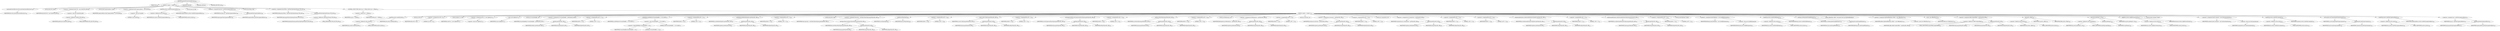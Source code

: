 digraph "populateFromCentralDirectory" {  
"368" [label = <(METHOD,populateFromCentralDirectory)<SUB>260</SUB>> ]
"30" [label = <(PARAM,this)<SUB>260</SUB>> ]
"369" [label = <(BLOCK,&lt;empty&gt;,&lt;empty&gt;)<SUB>261</SUB>> ]
"370" [label = <(positionAtCentralDirectory,this.positionAtCentralDirectory())<SUB>262</SUB>> ]
"29" [label = <(IDENTIFIER,this,this.positionAtCentralDirectory())<SUB>262</SUB>> ]
"371" [label = <(LOCAL,byte[] cfh: byte[])> ]
"372" [label = <(&lt;operator&gt;.assignment,byte[] cfh = new byte[CFH_LEN])<SUB>264</SUB>> ]
"373" [label = <(IDENTIFIER,cfh,byte[] cfh = new byte[CFH_LEN])<SUB>264</SUB>> ]
"374" [label = <(&lt;operator&gt;.alloc,new byte[CFH_LEN])> ]
"375" [label = <(&lt;operator&gt;.fieldAccess,ZipFile.CFH_LEN)<SUB>264</SUB>> ]
"376" [label = <(IDENTIFIER,ZipFile,new byte[CFH_LEN])<SUB>264</SUB>> ]
"377" [label = <(FIELD_IDENTIFIER,CFH_LEN,CFH_LEN)<SUB>264</SUB>> ]
"378" [label = <(LOCAL,byte[] signatureBytes: byte[])> ]
"379" [label = <(&lt;operator&gt;.assignment,byte[] signatureBytes = new byte[4])<SUB>266</SUB>> ]
"380" [label = <(IDENTIFIER,signatureBytes,byte[] signatureBytes = new byte[4])<SUB>266</SUB>> ]
"381" [label = <(&lt;operator&gt;.alloc,new byte[4])> ]
"382" [label = <(LITERAL,4,new byte[4])<SUB>266</SUB>> ]
"383" [label = <(readFully,archive.readFully(signatureBytes))<SUB>267</SUB>> ]
"384" [label = <(&lt;operator&gt;.fieldAccess,this.archive)<SUB>267</SUB>> ]
"385" [label = <(IDENTIFIER,this,archive.readFully(signatureBytes))<SUB>267</SUB>> ]
"386" [label = <(FIELD_IDENTIFIER,archive,archive)<SUB>267</SUB>> ]
"387" [label = <(IDENTIFIER,signatureBytes,archive.readFully(signatureBytes))<SUB>267</SUB>> ]
"388" [label = <(LOCAL,long sig: long)> ]
"389" [label = <(&lt;operator&gt;.assignment,long sig = getValue(signatureBytes))<SUB>268</SUB>> ]
"390" [label = <(IDENTIFIER,sig,long sig = getValue(signatureBytes))<SUB>268</SUB>> ]
"391" [label = <(getValue,getValue(signatureBytes))<SUB>268</SUB>> ]
"392" [label = <(IDENTIFIER,ZipLong,getValue(signatureBytes))<SUB>268</SUB>> ]
"393" [label = <(IDENTIFIER,signatureBytes,getValue(signatureBytes))<SUB>268</SUB>> ]
"394" [label = <(LOCAL,long cfhSig: long)> ]
"395" [label = <(&lt;operator&gt;.assignment,long cfhSig = getValue(ZipOutputStream.CFH_SIG))<SUB>269</SUB>> ]
"396" [label = <(IDENTIFIER,cfhSig,long cfhSig = getValue(ZipOutputStream.CFH_SIG))<SUB>269</SUB>> ]
"397" [label = <(getValue,getValue(ZipOutputStream.CFH_SIG))<SUB>269</SUB>> ]
"398" [label = <(IDENTIFIER,ZipLong,getValue(ZipOutputStream.CFH_SIG))<SUB>269</SUB>> ]
"399" [label = <(&lt;operator&gt;.fieldAccess,ZipOutputStream.CFH_SIG)<SUB>269</SUB>> ]
"400" [label = <(IDENTIFIER,ZipOutputStream,getValue(ZipOutputStream.CFH_SIG))<SUB>269</SUB>> ]
"401" [label = <(FIELD_IDENTIFIER,CFH_SIG,CFH_SIG)<SUB>269</SUB>> ]
"402" [label = <(CONTROL_STRUCTURE,while (sig == cfhSig),while (sig == cfhSig))<SUB>270</SUB>> ]
"403" [label = <(&lt;operator&gt;.equals,sig == cfhSig)<SUB>270</SUB>> ]
"404" [label = <(IDENTIFIER,sig,sig == cfhSig)<SUB>270</SUB>> ]
"405" [label = <(IDENTIFIER,cfhSig,sig == cfhSig)<SUB>270</SUB>> ]
"406" [label = <(BLOCK,&lt;empty&gt;,&lt;empty&gt;)<SUB>270</SUB>> ]
"407" [label = <(readFully,archive.readFully(cfh))<SUB>271</SUB>> ]
"408" [label = <(&lt;operator&gt;.fieldAccess,this.archive)<SUB>271</SUB>> ]
"409" [label = <(IDENTIFIER,this,archive.readFully(cfh))<SUB>271</SUB>> ]
"410" [label = <(FIELD_IDENTIFIER,archive,archive)<SUB>271</SUB>> ]
"411" [label = <(IDENTIFIER,cfh,archive.readFully(cfh))<SUB>271</SUB>> ]
"412" [label = <(LOCAL,int off: int)> ]
"413" [label = <(&lt;operator&gt;.assignment,int off = 0)<SUB>272</SUB>> ]
"414" [label = <(IDENTIFIER,off,int off = 0)<SUB>272</SUB>> ]
"415" [label = <(LITERAL,0,int off = 0)<SUB>272</SUB>> ]
"32" [label = <(LOCAL,ZipEntry ze: ANY)> ]
"416" [label = <(&lt;operator&gt;.assignment,ANY ze = new ZipEntry())<SUB>273</SUB>> ]
"417" [label = <(IDENTIFIER,ze,ANY ze = new ZipEntry())<SUB>273</SUB>> ]
"418" [label = <(&lt;operator&gt;.alloc,new ZipEntry())<SUB>273</SUB>> ]
"419" [label = <(&lt;init&gt;,new ZipEntry())<SUB>273</SUB>> ]
"31" [label = <(IDENTIFIER,ze,new ZipEntry())<SUB>273</SUB>> ]
"420" [label = <(LOCAL,int versionMadeBy: int)> ]
"421" [label = <(&lt;operator&gt;.assignment,int versionMadeBy = getValue(cfh, off))<SUB>275</SUB>> ]
"422" [label = <(IDENTIFIER,versionMadeBy,int versionMadeBy = getValue(cfh, off))<SUB>275</SUB>> ]
"423" [label = <(getValue,getValue(cfh, off))<SUB>275</SUB>> ]
"424" [label = <(IDENTIFIER,ZipShort,getValue(cfh, off))<SUB>275</SUB>> ]
"425" [label = <(IDENTIFIER,cfh,getValue(cfh, off))<SUB>275</SUB>> ]
"426" [label = <(IDENTIFIER,off,getValue(cfh, off))<SUB>275</SUB>> ]
"427" [label = <(&lt;operator&gt;.assignmentPlus,off += 2)<SUB>276</SUB>> ]
"428" [label = <(IDENTIFIER,off,off += 2)<SUB>276</SUB>> ]
"429" [label = <(LITERAL,2,off += 2)<SUB>276</SUB>> ]
"430" [label = <(setPlatform,setPlatform((versionMadeBy &gt;&gt; 8) &amp; 0x0F))<SUB>277</SUB>> ]
"431" [label = <(IDENTIFIER,ze,setPlatform((versionMadeBy &gt;&gt; 8) &amp; 0x0F))<SUB>277</SUB>> ]
"432" [label = <(&lt;operator&gt;.and,(versionMadeBy &gt;&gt; 8) &amp; 0x0F)<SUB>277</SUB>> ]
"433" [label = <(&lt;operator&gt;.logicalShiftRight,versionMadeBy &gt;&gt; 8)<SUB>277</SUB>> ]
"434" [label = <(IDENTIFIER,versionMadeBy,versionMadeBy &gt;&gt; 8)<SUB>277</SUB>> ]
"435" [label = <(LITERAL,8,versionMadeBy &gt;&gt; 8)<SUB>277</SUB>> ]
"436" [label = <(LITERAL,0x0F,(versionMadeBy &gt;&gt; 8) &amp; 0x0F)<SUB>277</SUB>> ]
"437" [label = <(&lt;operator&gt;.assignmentPlus,off += 4)<SUB>279</SUB>> ]
"438" [label = <(IDENTIFIER,off,off += 4)<SUB>279</SUB>> ]
"439" [label = <(LITERAL,4,off += 4)<SUB>279</SUB>> ]
"440" [label = <(setMethod,setMethod(ZipShort.getValue(cfh, off)))<SUB>281</SUB>> ]
"441" [label = <(IDENTIFIER,ze,setMethod(ZipShort.getValue(cfh, off)))<SUB>281</SUB>> ]
"442" [label = <(getValue,getValue(cfh, off))<SUB>281</SUB>> ]
"443" [label = <(IDENTIFIER,ZipShort,getValue(cfh, off))<SUB>281</SUB>> ]
"444" [label = <(IDENTIFIER,cfh,getValue(cfh, off))<SUB>281</SUB>> ]
"445" [label = <(IDENTIFIER,off,getValue(cfh, off))<SUB>281</SUB>> ]
"446" [label = <(&lt;operator&gt;.assignmentPlus,off += 2)<SUB>282</SUB>> ]
"447" [label = <(IDENTIFIER,off,off += 2)<SUB>282</SUB>> ]
"448" [label = <(LITERAL,2,off += 2)<SUB>282</SUB>> ]
"449" [label = <(LOCAL,long time: long)> ]
"450" [label = <(&lt;operator&gt;.assignment,long time = dosToJavaTime(ZipLong.getValue(cfh, off)))<SUB>287</SUB>> ]
"451" [label = <(IDENTIFIER,time,long time = dosToJavaTime(ZipLong.getValue(cfh, off)))<SUB>287</SUB>> ]
"452" [label = <(dosToJavaTime,dosToJavaTime(ZipLong.getValue(cfh, off)))<SUB>287</SUB>> ]
"33" [label = <(IDENTIFIER,this,dosToJavaTime(ZipLong.getValue(cfh, off)))<SUB>287</SUB>> ]
"453" [label = <(getValue,getValue(cfh, off))<SUB>287</SUB>> ]
"454" [label = <(IDENTIFIER,ZipLong,getValue(cfh, off))<SUB>287</SUB>> ]
"455" [label = <(IDENTIFIER,cfh,getValue(cfh, off))<SUB>287</SUB>> ]
"456" [label = <(IDENTIFIER,off,getValue(cfh, off))<SUB>287</SUB>> ]
"457" [label = <(setTime,setTime(time))<SUB>288</SUB>> ]
"458" [label = <(IDENTIFIER,ze,setTime(time))<SUB>288</SUB>> ]
"459" [label = <(IDENTIFIER,time,setTime(time))<SUB>288</SUB>> ]
"460" [label = <(&lt;operator&gt;.assignmentPlus,off += 4)<SUB>289</SUB>> ]
"461" [label = <(IDENTIFIER,off,off += 4)<SUB>289</SUB>> ]
"462" [label = <(LITERAL,4,off += 4)<SUB>289</SUB>> ]
"463" [label = <(setCrc,setCrc(ZipLong.getValue(cfh, off)))<SUB>291</SUB>> ]
"464" [label = <(IDENTIFIER,ze,setCrc(ZipLong.getValue(cfh, off)))<SUB>291</SUB>> ]
"465" [label = <(getValue,getValue(cfh, off))<SUB>291</SUB>> ]
"466" [label = <(IDENTIFIER,ZipLong,getValue(cfh, off))<SUB>291</SUB>> ]
"467" [label = <(IDENTIFIER,cfh,getValue(cfh, off))<SUB>291</SUB>> ]
"468" [label = <(IDENTIFIER,off,getValue(cfh, off))<SUB>291</SUB>> ]
"469" [label = <(&lt;operator&gt;.assignmentPlus,off += 4)<SUB>292</SUB>> ]
"470" [label = <(IDENTIFIER,off,off += 4)<SUB>292</SUB>> ]
"471" [label = <(LITERAL,4,off += 4)<SUB>292</SUB>> ]
"472" [label = <(setCompressedSize,setCompressedSize(ZipLong.getValue(cfh, off)))<SUB>294</SUB>> ]
"473" [label = <(IDENTIFIER,ze,setCompressedSize(ZipLong.getValue(cfh, off)))<SUB>294</SUB>> ]
"474" [label = <(getValue,getValue(cfh, off))<SUB>294</SUB>> ]
"475" [label = <(IDENTIFIER,ZipLong,getValue(cfh, off))<SUB>294</SUB>> ]
"476" [label = <(IDENTIFIER,cfh,getValue(cfh, off))<SUB>294</SUB>> ]
"477" [label = <(IDENTIFIER,off,getValue(cfh, off))<SUB>294</SUB>> ]
"478" [label = <(&lt;operator&gt;.assignmentPlus,off += 4)<SUB>295</SUB>> ]
"479" [label = <(IDENTIFIER,off,off += 4)<SUB>295</SUB>> ]
"480" [label = <(LITERAL,4,off += 4)<SUB>295</SUB>> ]
"481" [label = <(setSize,setSize(ZipLong.getValue(cfh, off)))<SUB>297</SUB>> ]
"482" [label = <(IDENTIFIER,ze,setSize(ZipLong.getValue(cfh, off)))<SUB>297</SUB>> ]
"483" [label = <(getValue,getValue(cfh, off))<SUB>297</SUB>> ]
"484" [label = <(IDENTIFIER,ZipLong,getValue(cfh, off))<SUB>297</SUB>> ]
"485" [label = <(IDENTIFIER,cfh,getValue(cfh, off))<SUB>297</SUB>> ]
"486" [label = <(IDENTIFIER,off,getValue(cfh, off))<SUB>297</SUB>> ]
"487" [label = <(&lt;operator&gt;.assignmentPlus,off += 4)<SUB>298</SUB>> ]
"488" [label = <(IDENTIFIER,off,off += 4)<SUB>298</SUB>> ]
"489" [label = <(LITERAL,4,off += 4)<SUB>298</SUB>> ]
"490" [label = <(LOCAL,int fileNameLen: int)> ]
"491" [label = <(&lt;operator&gt;.assignment,int fileNameLen = getValue(cfh, off))<SUB>300</SUB>> ]
"492" [label = <(IDENTIFIER,fileNameLen,int fileNameLen = getValue(cfh, off))<SUB>300</SUB>> ]
"493" [label = <(getValue,getValue(cfh, off))<SUB>300</SUB>> ]
"494" [label = <(IDENTIFIER,ZipShort,getValue(cfh, off))<SUB>300</SUB>> ]
"495" [label = <(IDENTIFIER,cfh,getValue(cfh, off))<SUB>300</SUB>> ]
"496" [label = <(IDENTIFIER,off,getValue(cfh, off))<SUB>300</SUB>> ]
"497" [label = <(&lt;operator&gt;.assignmentPlus,off += 2)<SUB>301</SUB>> ]
"498" [label = <(IDENTIFIER,off,off += 2)<SUB>301</SUB>> ]
"499" [label = <(LITERAL,2,off += 2)<SUB>301</SUB>> ]
"500" [label = <(LOCAL,int extraLen: int)> ]
"501" [label = <(&lt;operator&gt;.assignment,int extraLen = getValue(cfh, off))<SUB>303</SUB>> ]
"502" [label = <(IDENTIFIER,extraLen,int extraLen = getValue(cfh, off))<SUB>303</SUB>> ]
"503" [label = <(getValue,getValue(cfh, off))<SUB>303</SUB>> ]
"504" [label = <(IDENTIFIER,ZipShort,getValue(cfh, off))<SUB>303</SUB>> ]
"505" [label = <(IDENTIFIER,cfh,getValue(cfh, off))<SUB>303</SUB>> ]
"506" [label = <(IDENTIFIER,off,getValue(cfh, off))<SUB>303</SUB>> ]
"507" [label = <(&lt;operator&gt;.assignmentPlus,off += 2)<SUB>304</SUB>> ]
"508" [label = <(IDENTIFIER,off,off += 2)<SUB>304</SUB>> ]
"509" [label = <(LITERAL,2,off += 2)<SUB>304</SUB>> ]
"510" [label = <(LOCAL,int commentLen: int)> ]
"511" [label = <(&lt;operator&gt;.assignment,int commentLen = getValue(cfh, off))<SUB>306</SUB>> ]
"512" [label = <(IDENTIFIER,commentLen,int commentLen = getValue(cfh, off))<SUB>306</SUB>> ]
"513" [label = <(getValue,getValue(cfh, off))<SUB>306</SUB>> ]
"514" [label = <(IDENTIFIER,ZipShort,getValue(cfh, off))<SUB>306</SUB>> ]
"515" [label = <(IDENTIFIER,cfh,getValue(cfh, off))<SUB>306</SUB>> ]
"516" [label = <(IDENTIFIER,off,getValue(cfh, off))<SUB>306</SUB>> ]
"517" [label = <(&lt;operator&gt;.assignmentPlus,off += 2)<SUB>307</SUB>> ]
"518" [label = <(IDENTIFIER,off,off += 2)<SUB>307</SUB>> ]
"519" [label = <(LITERAL,2,off += 2)<SUB>307</SUB>> ]
"520" [label = <(&lt;operator&gt;.assignmentPlus,off += 2)<SUB>309</SUB>> ]
"521" [label = <(IDENTIFIER,off,off += 2)<SUB>309</SUB>> ]
"522" [label = <(LITERAL,2,off += 2)<SUB>309</SUB>> ]
"523" [label = <(setInternalAttributes,setInternalAttributes(ZipShort.getValue(cfh, off)))<SUB>311</SUB>> ]
"524" [label = <(IDENTIFIER,ze,setInternalAttributes(ZipShort.getValue(cfh, off)))<SUB>311</SUB>> ]
"525" [label = <(getValue,getValue(cfh, off))<SUB>311</SUB>> ]
"526" [label = <(IDENTIFIER,ZipShort,getValue(cfh, off))<SUB>311</SUB>> ]
"527" [label = <(IDENTIFIER,cfh,getValue(cfh, off))<SUB>311</SUB>> ]
"528" [label = <(IDENTIFIER,off,getValue(cfh, off))<SUB>311</SUB>> ]
"529" [label = <(&lt;operator&gt;.assignmentPlus,off += 2)<SUB>312</SUB>> ]
"530" [label = <(IDENTIFIER,off,off += 2)<SUB>312</SUB>> ]
"531" [label = <(LITERAL,2,off += 2)<SUB>312</SUB>> ]
"532" [label = <(setExternalAttributes,setExternalAttributes(ZipLong.getValue(cfh, off)))<SUB>314</SUB>> ]
"533" [label = <(IDENTIFIER,ze,setExternalAttributes(ZipLong.getValue(cfh, off)))<SUB>314</SUB>> ]
"534" [label = <(getValue,getValue(cfh, off))<SUB>314</SUB>> ]
"535" [label = <(IDENTIFIER,ZipLong,getValue(cfh, off))<SUB>314</SUB>> ]
"536" [label = <(IDENTIFIER,cfh,getValue(cfh, off))<SUB>314</SUB>> ]
"537" [label = <(IDENTIFIER,off,getValue(cfh, off))<SUB>314</SUB>> ]
"538" [label = <(&lt;operator&gt;.assignmentPlus,off += 4)<SUB>315</SUB>> ]
"539" [label = <(IDENTIFIER,off,off += 4)<SUB>315</SUB>> ]
"540" [label = <(LITERAL,4,off += 4)<SUB>315</SUB>> ]
"541" [label = <(LOCAL,byte[] fileName: byte[])> ]
"542" [label = <(&lt;operator&gt;.assignment,byte[] fileName = new byte[fileNameLen])<SUB>317</SUB>> ]
"543" [label = <(IDENTIFIER,fileName,byte[] fileName = new byte[fileNameLen])<SUB>317</SUB>> ]
"544" [label = <(&lt;operator&gt;.alloc,new byte[fileNameLen])> ]
"545" [label = <(IDENTIFIER,fileNameLen,new byte[fileNameLen])<SUB>317</SUB>> ]
"546" [label = <(readFully,archive.readFully(fileName))<SUB>318</SUB>> ]
"547" [label = <(&lt;operator&gt;.fieldAccess,this.archive)<SUB>318</SUB>> ]
"548" [label = <(IDENTIFIER,this,archive.readFully(fileName))<SUB>318</SUB>> ]
"549" [label = <(FIELD_IDENTIFIER,archive,archive)<SUB>318</SUB>> ]
"550" [label = <(IDENTIFIER,fileName,archive.readFully(fileName))<SUB>318</SUB>> ]
"551" [label = <(setName,setName(getString(fileName)))<SUB>319</SUB>> ]
"552" [label = <(IDENTIFIER,ze,setName(getString(fileName)))<SUB>319</SUB>> ]
"553" [label = <(getString,this.getString(fileName))<SUB>319</SUB>> ]
"34" [label = <(IDENTIFIER,this,this.getString(fileName))<SUB>319</SUB>> ]
"554" [label = <(IDENTIFIER,fileName,this.getString(fileName))<SUB>319</SUB>> ]
"36" [label = <(LOCAL,OffsetEntry offset: org.apache.tools.zip.ZipFile$OffsetEntry)> ]
"555" [label = <(&lt;operator&gt;.assignment,ZipFile$OffsetEntry offset = new OffsetEntry())<SUB>323</SUB>> ]
"556" [label = <(IDENTIFIER,offset,ZipFile$OffsetEntry offset = new OffsetEntry())<SUB>323</SUB>> ]
"557" [label = <(&lt;operator&gt;.alloc,new OffsetEntry())<SUB>323</SUB>> ]
"558" [label = <(&lt;init&gt;,new OffsetEntry())<SUB>323</SUB>> ]
"35" [label = <(IDENTIFIER,offset,new OffsetEntry())<SUB>323</SUB>> ]
"559" [label = <(&lt;operator&gt;.assignment,offset.headerOffset = getValue(cfh, off))<SUB>324</SUB>> ]
"560" [label = <(&lt;operator&gt;.fieldAccess,offset.headerOffset)<SUB>324</SUB>> ]
"561" [label = <(IDENTIFIER,offset,offset.headerOffset = getValue(cfh, off))<SUB>324</SUB>> ]
"562" [label = <(FIELD_IDENTIFIER,headerOffset,headerOffset)<SUB>324</SUB>> ]
"563" [label = <(getValue,getValue(cfh, off))<SUB>324</SUB>> ]
"564" [label = <(IDENTIFIER,ZipLong,getValue(cfh, off))<SUB>324</SUB>> ]
"565" [label = <(IDENTIFIER,cfh,getValue(cfh, off))<SUB>324</SUB>> ]
"566" [label = <(IDENTIFIER,off,getValue(cfh, off))<SUB>324</SUB>> ]
"567" [label = <(put,put(ze, offset))<SUB>326</SUB>> ]
"568" [label = <(&lt;operator&gt;.fieldAccess,this.entries)<SUB>326</SUB>> ]
"569" [label = <(IDENTIFIER,this,put(ze, offset))<SUB>326</SUB>> ]
"570" [label = <(FIELD_IDENTIFIER,entries,entries)<SUB>326</SUB>> ]
"571" [label = <(IDENTIFIER,ze,put(ze, offset))<SUB>326</SUB>> ]
"572" [label = <(IDENTIFIER,offset,put(ze, offset))<SUB>326</SUB>> ]
"573" [label = <(put,put(ze.getName(), ze))<SUB>328</SUB>> ]
"574" [label = <(&lt;operator&gt;.fieldAccess,this.nameMap)<SUB>328</SUB>> ]
"575" [label = <(IDENTIFIER,this,put(ze.getName(), ze))<SUB>328</SUB>> ]
"576" [label = <(FIELD_IDENTIFIER,nameMap,nameMap)<SUB>328</SUB>> ]
"577" [label = <(getName,getName())<SUB>328</SUB>> ]
"578" [label = <(IDENTIFIER,ze,getName())<SUB>328</SUB>> ]
"579" [label = <(IDENTIFIER,ze,put(ze.getName(), ze))<SUB>328</SUB>> ]
"580" [label = <(skipBytes,archive.skipBytes(extraLen))<SUB>330</SUB>> ]
"581" [label = <(&lt;operator&gt;.fieldAccess,this.archive)<SUB>330</SUB>> ]
"582" [label = <(IDENTIFIER,this,archive.skipBytes(extraLen))<SUB>330</SUB>> ]
"583" [label = <(FIELD_IDENTIFIER,archive,archive)<SUB>330</SUB>> ]
"584" [label = <(IDENTIFIER,extraLen,archive.skipBytes(extraLen))<SUB>330</SUB>> ]
"585" [label = <(LOCAL,byte[] comment: byte[])> ]
"586" [label = <(&lt;operator&gt;.assignment,byte[] comment = new byte[commentLen])<SUB>332</SUB>> ]
"587" [label = <(IDENTIFIER,comment,byte[] comment = new byte[commentLen])<SUB>332</SUB>> ]
"588" [label = <(&lt;operator&gt;.alloc,new byte[commentLen])> ]
"589" [label = <(IDENTIFIER,commentLen,new byte[commentLen])<SUB>332</SUB>> ]
"590" [label = <(readFully,archive.readFully(comment))<SUB>333</SUB>> ]
"591" [label = <(&lt;operator&gt;.fieldAccess,this.archive)<SUB>333</SUB>> ]
"592" [label = <(IDENTIFIER,this,archive.readFully(comment))<SUB>333</SUB>> ]
"593" [label = <(FIELD_IDENTIFIER,archive,archive)<SUB>333</SUB>> ]
"594" [label = <(IDENTIFIER,comment,archive.readFully(comment))<SUB>333</SUB>> ]
"595" [label = <(setComment,setComment(getString(comment)))<SUB>334</SUB>> ]
"596" [label = <(IDENTIFIER,ze,setComment(getString(comment)))<SUB>334</SUB>> ]
"597" [label = <(getString,this.getString(comment))<SUB>334</SUB>> ]
"37" [label = <(IDENTIFIER,this,this.getString(comment))<SUB>334</SUB>> ]
"598" [label = <(IDENTIFIER,comment,this.getString(comment))<SUB>334</SUB>> ]
"599" [label = <(readFully,archive.readFully(signatureBytes))<SUB>336</SUB>> ]
"600" [label = <(&lt;operator&gt;.fieldAccess,this.archive)<SUB>336</SUB>> ]
"601" [label = <(IDENTIFIER,this,archive.readFully(signatureBytes))<SUB>336</SUB>> ]
"602" [label = <(FIELD_IDENTIFIER,archive,archive)<SUB>336</SUB>> ]
"603" [label = <(IDENTIFIER,signatureBytes,archive.readFully(signatureBytes))<SUB>336</SUB>> ]
"604" [label = <(&lt;operator&gt;.assignment,sig = getValue(signatureBytes))<SUB>337</SUB>> ]
"605" [label = <(IDENTIFIER,sig,sig = getValue(signatureBytes))<SUB>337</SUB>> ]
"606" [label = <(getValue,getValue(signatureBytes))<SUB>337</SUB>> ]
"607" [label = <(IDENTIFIER,ZipLong,getValue(signatureBytes))<SUB>337</SUB>> ]
"608" [label = <(IDENTIFIER,signatureBytes,getValue(signatureBytes))<SUB>337</SUB>> ]
"609" [label = <(MODIFIER,PRIVATE)> ]
"610" [label = <(MODIFIER,VIRTUAL)> ]
"611" [label = <(METHOD_RETURN,void)<SUB>260</SUB>> ]
  "368" -> "30" 
  "368" -> "369" 
  "368" -> "609" 
  "368" -> "610" 
  "368" -> "611" 
  "369" -> "370" 
  "369" -> "371" 
  "369" -> "372" 
  "369" -> "378" 
  "369" -> "379" 
  "369" -> "383" 
  "369" -> "388" 
  "369" -> "389" 
  "369" -> "394" 
  "369" -> "395" 
  "369" -> "402" 
  "370" -> "29" 
  "372" -> "373" 
  "372" -> "374" 
  "374" -> "375" 
  "375" -> "376" 
  "375" -> "377" 
  "379" -> "380" 
  "379" -> "381" 
  "381" -> "382" 
  "383" -> "384" 
  "383" -> "387" 
  "384" -> "385" 
  "384" -> "386" 
  "389" -> "390" 
  "389" -> "391" 
  "391" -> "392" 
  "391" -> "393" 
  "395" -> "396" 
  "395" -> "397" 
  "397" -> "398" 
  "397" -> "399" 
  "399" -> "400" 
  "399" -> "401" 
  "402" -> "403" 
  "402" -> "406" 
  "403" -> "404" 
  "403" -> "405" 
  "406" -> "407" 
  "406" -> "412" 
  "406" -> "413" 
  "406" -> "32" 
  "406" -> "416" 
  "406" -> "419" 
  "406" -> "420" 
  "406" -> "421" 
  "406" -> "427" 
  "406" -> "430" 
  "406" -> "437" 
  "406" -> "440" 
  "406" -> "446" 
  "406" -> "449" 
  "406" -> "450" 
  "406" -> "457" 
  "406" -> "460" 
  "406" -> "463" 
  "406" -> "469" 
  "406" -> "472" 
  "406" -> "478" 
  "406" -> "481" 
  "406" -> "487" 
  "406" -> "490" 
  "406" -> "491" 
  "406" -> "497" 
  "406" -> "500" 
  "406" -> "501" 
  "406" -> "507" 
  "406" -> "510" 
  "406" -> "511" 
  "406" -> "517" 
  "406" -> "520" 
  "406" -> "523" 
  "406" -> "529" 
  "406" -> "532" 
  "406" -> "538" 
  "406" -> "541" 
  "406" -> "542" 
  "406" -> "546" 
  "406" -> "551" 
  "406" -> "36" 
  "406" -> "555" 
  "406" -> "558" 
  "406" -> "559" 
  "406" -> "567" 
  "406" -> "573" 
  "406" -> "580" 
  "406" -> "585" 
  "406" -> "586" 
  "406" -> "590" 
  "406" -> "595" 
  "406" -> "599" 
  "406" -> "604" 
  "407" -> "408" 
  "407" -> "411" 
  "408" -> "409" 
  "408" -> "410" 
  "413" -> "414" 
  "413" -> "415" 
  "416" -> "417" 
  "416" -> "418" 
  "419" -> "31" 
  "421" -> "422" 
  "421" -> "423" 
  "423" -> "424" 
  "423" -> "425" 
  "423" -> "426" 
  "427" -> "428" 
  "427" -> "429" 
  "430" -> "431" 
  "430" -> "432" 
  "432" -> "433" 
  "432" -> "436" 
  "433" -> "434" 
  "433" -> "435" 
  "437" -> "438" 
  "437" -> "439" 
  "440" -> "441" 
  "440" -> "442" 
  "442" -> "443" 
  "442" -> "444" 
  "442" -> "445" 
  "446" -> "447" 
  "446" -> "448" 
  "450" -> "451" 
  "450" -> "452" 
  "452" -> "33" 
  "452" -> "453" 
  "453" -> "454" 
  "453" -> "455" 
  "453" -> "456" 
  "457" -> "458" 
  "457" -> "459" 
  "460" -> "461" 
  "460" -> "462" 
  "463" -> "464" 
  "463" -> "465" 
  "465" -> "466" 
  "465" -> "467" 
  "465" -> "468" 
  "469" -> "470" 
  "469" -> "471" 
  "472" -> "473" 
  "472" -> "474" 
  "474" -> "475" 
  "474" -> "476" 
  "474" -> "477" 
  "478" -> "479" 
  "478" -> "480" 
  "481" -> "482" 
  "481" -> "483" 
  "483" -> "484" 
  "483" -> "485" 
  "483" -> "486" 
  "487" -> "488" 
  "487" -> "489" 
  "491" -> "492" 
  "491" -> "493" 
  "493" -> "494" 
  "493" -> "495" 
  "493" -> "496" 
  "497" -> "498" 
  "497" -> "499" 
  "501" -> "502" 
  "501" -> "503" 
  "503" -> "504" 
  "503" -> "505" 
  "503" -> "506" 
  "507" -> "508" 
  "507" -> "509" 
  "511" -> "512" 
  "511" -> "513" 
  "513" -> "514" 
  "513" -> "515" 
  "513" -> "516" 
  "517" -> "518" 
  "517" -> "519" 
  "520" -> "521" 
  "520" -> "522" 
  "523" -> "524" 
  "523" -> "525" 
  "525" -> "526" 
  "525" -> "527" 
  "525" -> "528" 
  "529" -> "530" 
  "529" -> "531" 
  "532" -> "533" 
  "532" -> "534" 
  "534" -> "535" 
  "534" -> "536" 
  "534" -> "537" 
  "538" -> "539" 
  "538" -> "540" 
  "542" -> "543" 
  "542" -> "544" 
  "544" -> "545" 
  "546" -> "547" 
  "546" -> "550" 
  "547" -> "548" 
  "547" -> "549" 
  "551" -> "552" 
  "551" -> "553" 
  "553" -> "34" 
  "553" -> "554" 
  "555" -> "556" 
  "555" -> "557" 
  "558" -> "35" 
  "559" -> "560" 
  "559" -> "563" 
  "560" -> "561" 
  "560" -> "562" 
  "563" -> "564" 
  "563" -> "565" 
  "563" -> "566" 
  "567" -> "568" 
  "567" -> "571" 
  "567" -> "572" 
  "568" -> "569" 
  "568" -> "570" 
  "573" -> "574" 
  "573" -> "577" 
  "573" -> "579" 
  "574" -> "575" 
  "574" -> "576" 
  "577" -> "578" 
  "580" -> "581" 
  "580" -> "584" 
  "581" -> "582" 
  "581" -> "583" 
  "586" -> "587" 
  "586" -> "588" 
  "588" -> "589" 
  "590" -> "591" 
  "590" -> "594" 
  "591" -> "592" 
  "591" -> "593" 
  "595" -> "596" 
  "595" -> "597" 
  "597" -> "37" 
  "597" -> "598" 
  "599" -> "600" 
  "599" -> "603" 
  "600" -> "601" 
  "600" -> "602" 
  "604" -> "605" 
  "604" -> "606" 
  "606" -> "607" 
  "606" -> "608" 
}
